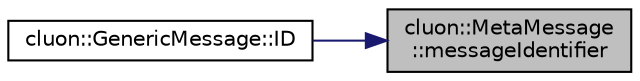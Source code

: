 digraph "cluon::MetaMessage::messageIdentifier"
{
 // LATEX_PDF_SIZE
  edge [fontname="Helvetica",fontsize="10",labelfontname="Helvetica",labelfontsize="10"];
  node [fontname="Helvetica",fontsize="10",shape=record];
  rankdir="RL";
  Node1 [label="cluon::MetaMessage\l::messageIdentifier",height=0.2,width=0.4,color="black", fillcolor="grey75", style="filled", fontcolor="black",tooltip=" "];
  Node1 -> Node2 [dir="back",color="midnightblue",fontsize="10",style="solid",fontname="Helvetica"];
  Node2 [label="cluon::GenericMessage::ID",height=0.2,width=0.4,color="black", fillcolor="white", style="filled",URL="$classcluon_1_1GenericMessage.html#a70d3eae04b7cebae85b770c2dc850df2",tooltip=" "];
}
